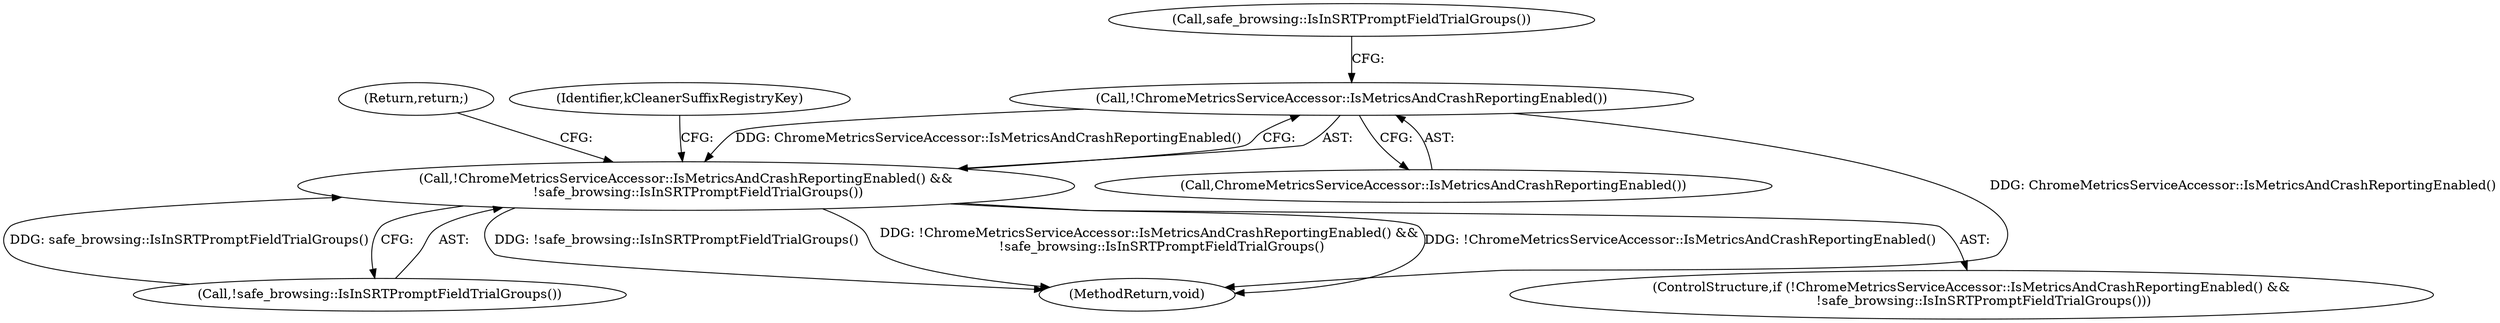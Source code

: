 digraph "1_Chrome_3e5dae3b38fdb566fb2b7183e810b82eb3ce6f21@del" {
"1000105" [label="(Call,!ChromeMetricsServiceAccessor::IsMetricsAndCrashReportingEnabled())"];
"1000104" [label="(Call,!ChromeMetricsServiceAccessor::IsMetricsAndCrashReportingEnabled() &&\n      !safe_browsing::IsInSRTPromptFieldTrialGroups())"];
"1000104" [label="(Call,!ChromeMetricsServiceAccessor::IsMetricsAndCrashReportingEnabled() &&\n      !safe_browsing::IsInSRTPromptFieldTrialGroups())"];
"1000107" [label="(Call,!safe_browsing::IsInSRTPromptFieldTrialGroups())"];
"1000106" [label="(Call,ChromeMetricsServiceAccessor::IsMetricsAndCrashReportingEnabled())"];
"1000110" [label="(Return,return;)"];
"1000228" [label="(MethodReturn,void)"];
"1000113" [label="(Identifier,kCleanerSuffixRegistryKey)"];
"1000103" [label="(ControlStructure,if (!ChromeMetricsServiceAccessor::IsMetricsAndCrashReportingEnabled() &&\n      !safe_browsing::IsInSRTPromptFieldTrialGroups()))"];
"1000105" [label="(Call,!ChromeMetricsServiceAccessor::IsMetricsAndCrashReportingEnabled())"];
"1000108" [label="(Call,safe_browsing::IsInSRTPromptFieldTrialGroups())"];
"1000105" -> "1000104"  [label="AST: "];
"1000105" -> "1000106"  [label="CFG: "];
"1000106" -> "1000105"  [label="AST: "];
"1000108" -> "1000105"  [label="CFG: "];
"1000104" -> "1000105"  [label="CFG: "];
"1000105" -> "1000228"  [label="DDG: ChromeMetricsServiceAccessor::IsMetricsAndCrashReportingEnabled()"];
"1000105" -> "1000104"  [label="DDG: ChromeMetricsServiceAccessor::IsMetricsAndCrashReportingEnabled()"];
"1000104" -> "1000103"  [label="AST: "];
"1000104" -> "1000107"  [label="CFG: "];
"1000107" -> "1000104"  [label="AST: "];
"1000110" -> "1000104"  [label="CFG: "];
"1000113" -> "1000104"  [label="CFG: "];
"1000104" -> "1000228"  [label="DDG: !safe_browsing::IsInSRTPromptFieldTrialGroups()"];
"1000104" -> "1000228"  [label="DDG: !ChromeMetricsServiceAccessor::IsMetricsAndCrashReportingEnabled() &&\n      !safe_browsing::IsInSRTPromptFieldTrialGroups()"];
"1000104" -> "1000228"  [label="DDG: !ChromeMetricsServiceAccessor::IsMetricsAndCrashReportingEnabled()"];
"1000107" -> "1000104"  [label="DDG: safe_browsing::IsInSRTPromptFieldTrialGroups()"];
}
